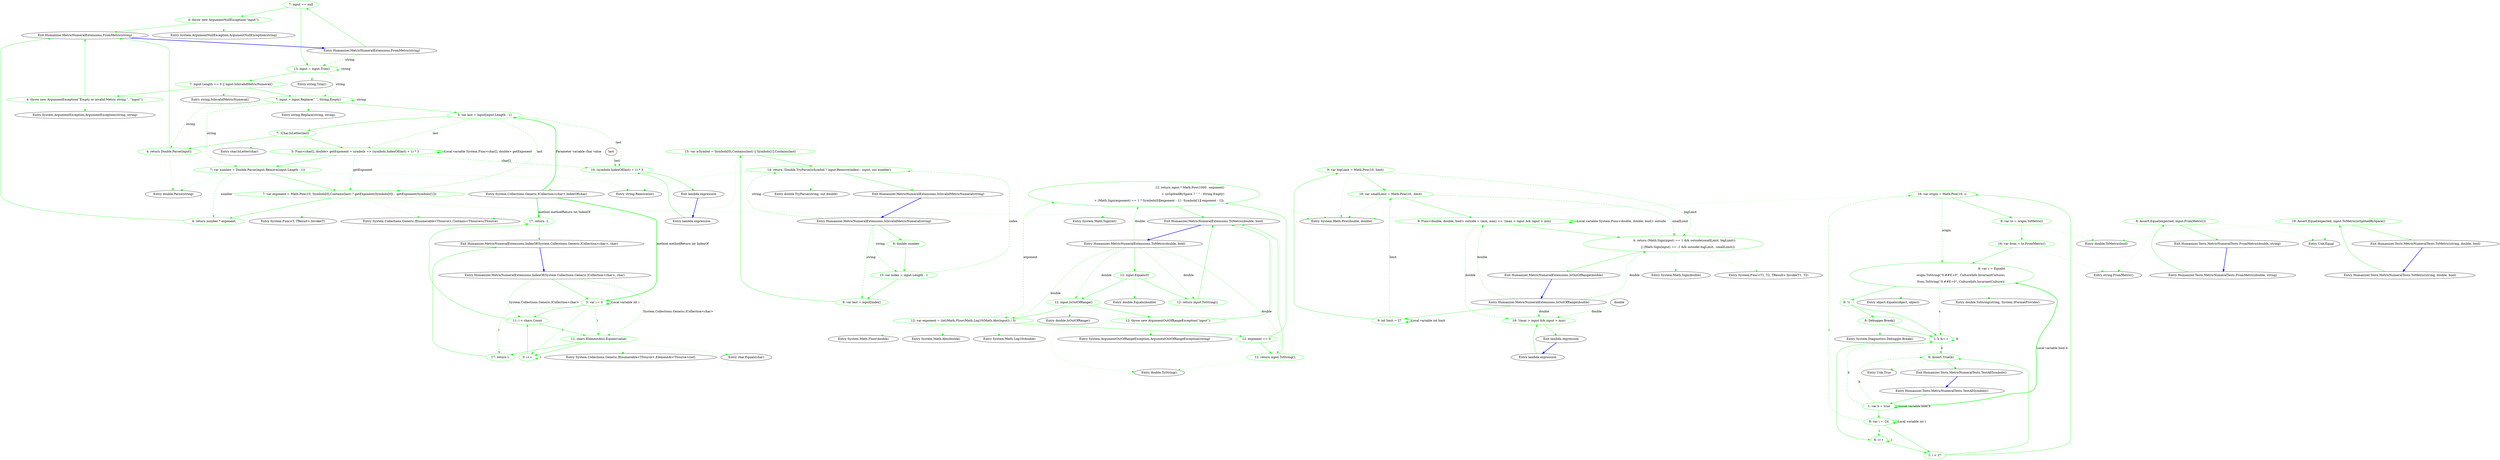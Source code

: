 digraph  {
d1 [cluster="Humanizer.MetricNumeralExtensions.FromMetric(string)", color=green, community=0, label="7: input == null", span="82-82"];
d0 [cluster="Humanizer.MetricNumeralExtensions.FromMetric(string)", label="Entry Humanizer.MetricNumeralExtensions.FromMetric(string)", span="80-80"];
d2 [cluster="Humanizer.MetricNumeralExtensions.FromMetric(string)", color=green, community=0, label="4: throw new ArgumentNullException(''input'');", span="82-82"];
d3 [cluster="Humanizer.MetricNumeralExtensions.FromMetric(string)", color=green, community=0, label="13: input = input.Trim()", span="83-83"];
d4 [cluster="Humanizer.MetricNumeralExtensions.FromMetric(string)", color=green, community=0, label="7: input.Length == 0 || input.IsInvalidMetricNumeral()", span="84-84"];
d16 [cluster="string.Trim()", label="Entry string.Trim()", span="0-0"];
d6 [cluster="Humanizer.MetricNumeralExtensions.FromMetric(string)", color=green, community=0, label="7: input = input.Replace('' '', String.Empty)", span="86-86"];
d14 [cluster="Humanizer.MetricNumeralExtensions.FromMetric(string)", label="Exit Humanizer.MetricNumeralExtensions.FromMetric(string)", span="80-80"];
d15 [cluster="System.ArgumentNullException.ArgumentNullException(string)", label="Entry System.ArgumentNullException.ArgumentNullException(string)", span="0-0"];
d5 [cluster="Humanizer.MetricNumeralExtensions.FromMetric(string)", color=green, community=0, label="4: throw new ArgumentException(''Empty or invalid Metric string.'', ''input'');", span="85-85"];
d17 [cluster="string.IsInvalidMetricNumeral()", label="Entry string.IsInvalidMetricNumeral()", span="146-146"];
d7 [cluster="Humanizer.MetricNumeralExtensions.FromMetric(string)", color=green, community=0, label="5: var last = input[input.Length - 1]", span="87-87"];
d19 [cluster="string.Replace(string, string)", label="Entry string.Replace(string, string)", span="0-0"];
d9 [cluster="Humanizer.MetricNumeralExtensions.FromMetric(string)", color=green, community=0, label="4: return Double.Parse(input);", span="88-88"];
d11 [cluster="Humanizer.MetricNumeralExtensions.FromMetric(string)", color=green, community=0, label="7: var number = Double.Parse(input.Remove(input.Length - 1))", span="90-90"];
d18 [cluster="System.ArgumentException.ArgumentException(string, string)", label="Entry System.ArgumentException.ArgumentException(string, string)", span="0-0"];
d29 [cluster="System.Collections.Generic.ICollection<char>.IndexOf(char)", label="Entry System.Collections.Generic.ICollection<char>.IndexOf(char)", span="164-164"];
d8 [cluster="Humanizer.MetricNumeralExtensions.FromMetric(string)", color=green, community=0, label="7: !Char.IsLetter(last)", span="88-88"];
d10 [cluster="Humanizer.MetricNumeralExtensions.FromMetric(string)", color=green, community=0, label="5: Func<char[], double> getExponent = symbols => (symbols.IndexOf(last) + 1) * 3", span="89-89"];
d27 [cluster="lambda expression", color=green, community=0, label="10: (symbols.IndexOf(last) + 1) * 3", span="89-89"];
d12 [cluster="Humanizer.MetricNumeralExtensions.FromMetric(string)", color=green, community=0, label="7: var exponent = Math.Pow(10, Symbols[0].Contains(last) ? getExponent(Symbols[0]) : -getExponent(Symbols[1]))", span="91-91"];
d21 [cluster="double.Parse(string)", label="Entry double.Parse(string)", span="0-0"];
d22 [cluster="string.Remove(int)", label="Entry string.Remove(int)", span="0-0"];
d13 [cluster="Humanizer.MetricNumeralExtensions.FromMetric(string)", color=green, community=0, label="4: return number * exponent;", span="92-92"];
d20 [cluster="char.IsLetter(char)", label="Entry char.IsLetter(char)", span="0-0"];
d78 [label=last, span=""];
d26 [cluster="lambda expression", label="Entry lambda expression", span="89-89"];
d28 [cluster="lambda expression", label="Exit lambda expression", span="89-89"];
d23 [cluster="System.Collections.Generic.IEnumerable<TSource>.Contains<TSource>(TSource)", label="Entry System.Collections.Generic.IEnumerable<TSource>.Contains<TSource>(TSource)", span="0-0"];
d24 [cluster="System.Func<T, TResult>.Invoke(T)", label="Entry System.Func<T, TResult>.Invoke(T)", span="0-0"];
d25 [cluster="System.Math.Pow(double, double)", label="Entry System.Math.Pow(double, double)", span="0-0"];
d31 [cluster="Humanizer.MetricNumeralExtensions.ToMetric(double, bool)", color=green, community=0, label="12: input.Equals(0)", span="112-112"];
d30 [cluster="Humanizer.MetricNumeralExtensions.ToMetric(double, bool)", label="Entry Humanizer.MetricNumeralExtensions.ToMetric(double, bool)", span="110-110"];
d32 [cluster="Humanizer.MetricNumeralExtensions.ToMetric(double, bool)", color=green, community=0, label="12: return input.ToString();", span="112-112"];
d33 [cluster="Humanizer.MetricNumeralExtensions.ToMetric(double, bool)", color=green, community=0, label="12: input.IsOutOfRange()", span="113-113"];
d40 [cluster="double.Equals(double)", label="Entry double.Equals(double)", span="0-0"];
d39 [cluster="Humanizer.MetricNumeralExtensions.ToMetric(double, bool)", label="Exit Humanizer.MetricNumeralExtensions.ToMetric(double, bool)", span="110-110"];
d41 [cluster="double.ToString()", label="Entry double.ToString()", span="0-0"];
d34 [cluster="Humanizer.MetricNumeralExtensions.ToMetric(double, bool)", color=green, community=0, label="12: throw new ArgumentOutOfRangeException(''input'');", span="113-113"];
d35 [cluster="Humanizer.MetricNumeralExtensions.ToMetric(double, bool)", color=green, community=0, label="12: var exponent = (int)Math.Floor(Math.Log10(Math.Abs(input)) / 3)", span="114-114"];
d42 [cluster="double.IsOutOfRange()", label="Entry double.IsOutOfRange()", span="126-126"];
d36 [cluster="Humanizer.MetricNumeralExtensions.ToMetric(double, bool)", color=green, community=0, label="12: exponent == 0", span="115-115"];
d44 [cluster="System.Math.Abs(double)", label="Entry System.Math.Abs(double)", span="0-0"];
d45 [cluster="System.Math.Log10(double)", label="Entry System.Math.Log10(double)", span="0-0"];
d46 [cluster="System.Math.Floor(double)", label="Entry System.Math.Floor(double)", span="0-0"];
d38 [cluster="Humanizer.MetricNumeralExtensions.ToMetric(double, bool)", color=green, community=0, label="12: return input * Math.Pow(1000, -exponent)\r\n                                + (isSplitedBySpace ? '' '' : String.Empty)\r\n                                + (Math.Sign(exponent) == 1 ? Symbols[0][exponent - 1] : Symbols[1][-exponent - 1]);", span="116-118"];
d37 [cluster="Humanizer.MetricNumeralExtensions.ToMetric(double, bool)", color=green, community=0, label="12: return input.ToString();", span="115-115"];
d47 [cluster="System.Math.Sign(int)", label="Entry System.Math.Sign(int)", span="0-0"];
d43 [cluster="System.ArgumentOutOfRangeException.ArgumentOutOfRangeException(string)", label="Entry System.ArgumentOutOfRangeException.ArgumentOutOfRangeException(string)", span="0-0"];
d49 [cluster="Humanizer.MetricNumeralExtensions.IsOutOfRange(double)", color=green, community=0, label="9: int limit = 27", span="128-128"];
d48 [cluster="Humanizer.MetricNumeralExtensions.IsOutOfRange(double)", label="Entry Humanizer.MetricNumeralExtensions.IsOutOfRange(double)", span="126-126"];
d50 [cluster="Humanizer.MetricNumeralExtensions.IsOutOfRange(double)", color=green, community=0, label="9: var bigLimit = Math.Pow(10, limit)", span="129-129"];
d51 [cluster="Humanizer.MetricNumeralExtensions.IsOutOfRange(double)", color=green, community=0, label="18: var smallLimit = Math.Pow(10, -limit)", span="130-130"];
d52 [cluster="Humanizer.MetricNumeralExtensions.IsOutOfRange(double)", color=green, community=0, label="9: Func<double, double, bool> outside = (min, max) => !(max > input && input > min)", span="131-131"];
d53 [cluster="Humanizer.MetricNumeralExtensions.IsOutOfRange(double)", color=green, community=0, label="4: return (Math.Sign(input) == 1 && outside(smallLimit, bigLimit))\r\n                               || (Math.Sign(input) == -1 && outside(-bigLimit, -smallLimit));", span="132-133"];
d58 [cluster="lambda expression", color=green, community=0, label="18: !(max > input && input > min)", span="131-131"];
d79 [label=double, span=""];
d57 [cluster="lambda expression", label="Entry lambda expression", span="131-131"];
d59 [cluster="lambda expression", label="Exit lambda expression", span="131-131"];
d54 [cluster="Humanizer.MetricNumeralExtensions.IsOutOfRange(double)", label="Exit Humanizer.MetricNumeralExtensions.IsOutOfRange(double)", span="126-126"];
d55 [cluster="System.Math.Sign(double)", label="Entry System.Math.Sign(double)", span="0-0"];
d56 [cluster="System.Func<T1, T2, TResult>.Invoke(T1, T2)", label="Entry System.Func<T1, T2, TResult>.Invoke(T1, T2)", span="0-0"];
d61 [cluster="Humanizer.MetricNumeralExtensions.IsInvalidMetricNumeral(string)", color=green, community=0, label="6: double number", span="148-148"];
d60 [cluster="Humanizer.MetricNumeralExtensions.IsInvalidMetricNumeral(string)", label="Entry Humanizer.MetricNumeralExtensions.IsInvalidMetricNumeral(string)", span="146-146"];
d62 [cluster="Humanizer.MetricNumeralExtensions.IsInvalidMetricNumeral(string)", color=green, community=0, label="15: var index = input.Length - 1", span="149-149"];
d63 [cluster="Humanizer.MetricNumeralExtensions.IsInvalidMetricNumeral(string)", color=green, community=0, label="6: var last = input[index]", span="150-150"];
d65 [cluster="Humanizer.MetricNumeralExtensions.IsInvalidMetricNumeral(string)", color=green, community=0, label="14: return !Double.TryParse(isSymbol ? input.Remove(index) : input, out number);", span="152-152"];
d64 [cluster="Humanizer.MetricNumeralExtensions.IsInvalidMetricNumeral(string)", color=green, community=0, label="15: var isSymbol = Symbols[0].Contains(last) || Symbols[1].Contains(last)", span="151-151"];
d66 [cluster="Humanizer.MetricNumeralExtensions.IsInvalidMetricNumeral(string)", label="Exit Humanizer.MetricNumeralExtensions.IsInvalidMetricNumeral(string)", span="146-146"];
d67 [cluster="double.TryParse(string, out double)", label="Entry double.TryParse(string, out double)", span="0-0"];
d69 [cluster="Humanizer.MetricNumeralExtensions.IndexOf(System.Collections.Generic.ICollection<char>, char)", color=green, community=0, label="3: var i = 0", span="166-166"];
d68 [cluster="Humanizer.MetricNumeralExtensions.IndexOf(System.Collections.Generic.ICollection<char>, char)", label="Entry Humanizer.MetricNumeralExtensions.IndexOf(System.Collections.Generic.ICollection<char>, char)", span="164-164"];
d70 [cluster="Humanizer.MetricNumeralExtensions.IndexOf(System.Collections.Generic.ICollection<char>, char)", color=green, community=0, label="11: i < chars.Count", span="166-166"];
d71 [cluster="Humanizer.MetricNumeralExtensions.IndexOf(System.Collections.Generic.ICollection<char>, char)", color=green, community=0, label="11: chars.ElementAt(i).Equals(value)", span="167-167"];
d72 [cluster="Humanizer.MetricNumeralExtensions.IndexOf(System.Collections.Generic.ICollection<char>, char)", color=green, community=0, label="17: return i;", span="168-168"];
d73 [cluster="Humanizer.MetricNumeralExtensions.IndexOf(System.Collections.Generic.ICollection<char>, char)", color=green, community=0, label="3: i++", span="166-166"];
d74 [cluster="Humanizer.MetricNumeralExtensions.IndexOf(System.Collections.Generic.ICollection<char>, char)", color=green, community=0, label="17: return -1;", span="169-169"];
d76 [cluster="System.Collections.Generic.IEnumerable<TSource>.ElementAt<TSource>(int)", label="Entry System.Collections.Generic.IEnumerable<TSource>.ElementAt<TSource>(int)", span="0-0"];
d77 [cluster="char.Equals(char)", label="Entry char.Equals(char)", span="0-0"];
d75 [cluster="Humanizer.MetricNumeralExtensions.IndexOf(System.Collections.Generic.ICollection<char>, char)", label="Exit Humanizer.MetricNumeralExtensions.IndexOf(System.Collections.Generic.ICollection<char>, char)", span="164-164"];
m0_26 [cluster="System.Diagnostics.Debugger.Break()", file="MetricNumeralTests.cs", label="Entry System.Diagnostics.Debugger.Break()", span="0-0"];
m0_0 [cluster="Humanizer.Tests.MetricNumeralTests.ToMetric(string, double, bool)", file="MetricNumeralTests.cs", label="Entry Humanizer.Tests.MetricNumeralTests.ToMetric(string, double, bool)", span="16-16"];
m0_1 [cluster="Humanizer.Tests.MetricNumeralTests.ToMetric(string, double, bool)", color=green, community=0, file="MetricNumeralTests.cs", label="19: Assert.Equal(expected, input.ToMetric(isSplitedBySpace))", span="18-18"];
m0_2 [cluster="Humanizer.Tests.MetricNumeralTests.ToMetric(string, double, bool)", file="MetricNumeralTests.cs", label="Exit Humanizer.Tests.MetricNumeralTests.ToMetric(string, double, bool)", span="16-16"];
m0_24 [cluster="double.ToString(string, System.IFormatProvider)", file="MetricNumeralTests.cs", label="Entry double.ToString(string, System.IFormatProvider)", span="0-0"];
m0_8 [cluster="string.FromMetric()", file="MetricNumeralTests.cs", label="Entry string.FromMetric()", span="80-80"];
m0_27 [cluster="Unk.True", file="MetricNumeralTests.cs", label="Entry Unk.True", span=""];
m0_9 [cluster="Humanizer.Tests.MetricNumeralTests.TestAllSymbols()", file="MetricNumeralTests.cs", label="Entry Humanizer.Tests.MetricNumeralTests.TestAllSymbols()", span="33-33"];
m0_10 [cluster="Humanizer.Tests.MetricNumeralTests.TestAllSymbols()", color=green, community=0, file="MetricNumeralTests.cs", label="1: var b = true", span="35-35"];
m0_11 [cluster="Humanizer.Tests.MetricNumeralTests.TestAllSymbols()", color=green, community=0, file="MetricNumeralTests.cs", label="8: var i = -24", span="36-36"];
m0_19 [cluster="Humanizer.Tests.MetricNumeralTests.TestAllSymbols()", color=green, community=0, file="MetricNumeralTests.cs", label="1: b &= c", span="48-48"];
m0_21 [cluster="Humanizer.Tests.MetricNumeralTests.TestAllSymbols()", color=green, community=0, file="MetricNumeralTests.cs", label="8: Assert.True(b)", span="50-50"];
m0_16 [cluster="Humanizer.Tests.MetricNumeralTests.TestAllSymbols()", color=green, community=0, file="MetricNumeralTests.cs", label="8: var c = Equals(\r\n                                        origin.ToString(''0.##E+0'', CultureInfo.InvariantCulture),\r\n                                        from.ToString(''0.##E+0'', CultureInfo.InvariantCulture))", span="42-44"];
m0_12 [cluster="Humanizer.Tests.MetricNumeralTests.TestAllSymbols()", color=green, community=0, file="MetricNumeralTests.cs", label="1: i < 27", span="36-36"];
m0_13 [cluster="Humanizer.Tests.MetricNumeralTests.TestAllSymbols()", color=green, community=0, file="MetricNumeralTests.cs", label="16: var origin = Math.Pow(10, i)", span="38-38"];
m0_20 [cluster="Humanizer.Tests.MetricNumeralTests.TestAllSymbols()", color=green, community=0, file="MetricNumeralTests.cs", label="8: i++", span="36-36"];
m0_17 [cluster="Humanizer.Tests.MetricNumeralTests.TestAllSymbols()", color=green, community=0, file="MetricNumeralTests.cs", label="8: !c", span="45-45"];
m0_18 [cluster="Humanizer.Tests.MetricNumeralTests.TestAllSymbols()", color=green, community=0, file="MetricNumeralTests.cs", label="8: Debugger.Break()", span="46-46"];
m0_14 [cluster="Humanizer.Tests.MetricNumeralTests.TestAllSymbols()", color=green, community=0, file="MetricNumeralTests.cs", label="8: var to = origin.ToMetric()", span="39-39"];
m0_15 [cluster="Humanizer.Tests.MetricNumeralTests.TestAllSymbols()", color=green, community=0, file="MetricNumeralTests.cs", label="16: var from = to.FromMetric()", span="40-40"];
m0_22 [cluster="Humanizer.Tests.MetricNumeralTests.TestAllSymbols()", file="MetricNumeralTests.cs", label="Exit Humanizer.Tests.MetricNumeralTests.TestAllSymbols()", span="33-33"];
m0_25 [cluster="object.Equals(object, object)", file="MetricNumeralTests.cs", label="Entry object.Equals(object, object)", span="0-0"];
m0_4 [cluster="Unk.Equal", file="MetricNumeralTests.cs", label="Entry Unk.Equal", span=""];
m0_3 [cluster="double.ToMetric(bool)", file="MetricNumeralTests.cs", label="Entry double.ToMetric(bool)", span="110-110"];
m0_5 [cluster="Humanizer.Tests.MetricNumeralTests.FromMetric(double, string)", file="MetricNumeralTests.cs", label="Entry Humanizer.Tests.MetricNumeralTests.FromMetric(double, string)", span="27-27"];
m0_6 [cluster="Humanizer.Tests.MetricNumeralTests.FromMetric(double, string)", color=green, community=0, file="MetricNumeralTests.cs", label="8: Assert.Equal(expected, input.FromMetric())", span="29-29"];
m0_7 [cluster="Humanizer.Tests.MetricNumeralTests.FromMetric(double, string)", file="MetricNumeralTests.cs", label="Exit Humanizer.Tests.MetricNumeralTests.FromMetric(double, string)", span="27-27"];
d1 -> d2  [color=green, key=0, style=solid];
d1 -> d3  [color=green, key=0, style=solid];
d0 -> d1  [color=green, key=0, style=solid];
d0 -> d3  [color=green, key=1, label=string, style=dashed];
d2 -> d14  [color=green, key=0, style=solid];
d2 -> d15  [color=green, key=2, style=dotted];
d3 -> d3  [color=green, key=1, label=string, style=dashed];
d3 -> d4  [color=green, key=0, style=solid];
d3 -> d16  [color=green, key=2, style=dotted];
d3 -> d6  [color=green, key=1, label=string, style=dashed];
d4 -> d5  [color=green, key=0, style=solid];
d4 -> d6  [color=green, key=0, style=solid];
d4 -> d17  [color=green, key=2, style=dotted];
d6 -> d6  [color=green, key=1, label=string, style=dashed];
d6 -> d7  [color=green, key=0, style=solid];
d6 -> d19  [color=green, key=2, style=dotted];
d6 -> d9  [color=green, key=1, label=string, style=dashed];
d6 -> d11  [color=green, key=1, label=string, style=dashed];
d14 -> d0  [color=blue, key=0, style=bold];
d5 -> d14  [color=green, key=0, style=solid];
d5 -> d18  [color=green, key=2, style=dotted];
d7 -> d8  [color=green, key=0, style=solid];
d7 -> d10  [color=green, key=1, label=last, style=dashed];
d7 -> d27  [color=green, key=1, label=last, style=dashed];
d7 -> d12  [color=green, key=1, label=last, style=dashed];
d9 -> d14  [color=green, key=0, style=solid];
d9 -> d21  [color=green, key=2, style=dotted];
d11 -> d12  [color=green, key=0, style=solid];
d11 -> d22  [color=green, key=2, style=dotted];
d11 -> d21  [color=green, key=2, style=dotted];
d11 -> d13  [color=green, key=1, label=number, style=dashed];
d29 -> d7  [color=green, key=3, label="Parameter variable char value", style=bold];
d29 -> d69  [color=green, key=3, label="method methodReturn int IndexOf", style=bold];
d29 -> d74  [color=green, key=3, label="method methodReturn int IndexOf", style=bold];
d8 -> d9  [color=green, key=0, style=solid];
d8 -> d10  [color=green, key=0, style=solid];
d8 -> d20  [color=green, key=2, style=dotted];
d10 -> d11  [color=green, key=0, style=solid];
d10 -> d10  [color=green, key=3, label="Local variable System.Func<char[], double> getExponent", style=bold];
d10 -> d27  [color=green, key=1, label="char[]", style=dashed];
d10 -> d12  [color=green, key=1, label=getExponent, style=dashed];
d27 -> d28  [color=green, key=0, style=solid];
d27 -> d29  [color=green, key=2, style=dotted];
d12 -> d13  [color=green, key=0, style=solid];
d12 -> d23  [color=green, key=2, style=dotted];
d12 -> d24  [color=green, key=2, style=dotted];
d12 -> d25  [color=green, key=2, style=dotted];
d13 -> d14  [color=green, key=0, style=solid];
d78 -> d27  [color=green, key=1, label=last, style=dashed];
d26 -> d27  [color=green, key=0, style=solid];
d28 -> d26  [color=blue, key=0, style=bold];
d31 -> d32  [color=green, key=0, style=solid];
d31 -> d33  [color=green, key=0, style=solid];
d31 -> d40  [color=green, key=2, style=dotted];
d30 -> d31  [color=green, key=0, style=solid];
d30 -> d32  [color=green, key=1, label=double, style=dashed];
d30 -> d33  [color=green, key=1, label=double, style=dashed];
d30 -> d35  [color=green, key=1, label=double, style=dashed];
d30 -> d37  [color=green, key=1, label=double, style=dashed];
d30 -> d38  [color=green, key=1, label=double, style=dashed];
d32 -> d39  [color=green, key=0, style=solid];
d32 -> d41  [color=green, key=2, style=dotted];
d33 -> d34  [color=green, key=0, style=solid];
d33 -> d35  [color=green, key=0, style=solid];
d33 -> d42  [color=green, key=2, style=dotted];
d39 -> d30  [color=blue, key=0, style=bold];
d34 -> d39  [color=green, key=0, style=solid];
d34 -> d43  [color=green, key=2, style=dotted];
d35 -> d36  [color=green, key=0, style=solid];
d35 -> d44  [color=green, key=2, style=dotted];
d35 -> d45  [color=green, key=2, style=dotted];
d35 -> d46  [color=green, key=2, style=dotted];
d35 -> d38  [color=green, key=1, label=exponent, style=dashed];
d36 -> d37  [color=green, key=0, style=solid];
d36 -> d38  [color=green, key=0, style=solid];
d38 -> d39  [color=green, key=0, style=solid];
d38 -> d25  [color=green, key=2, style=dotted];
d38 -> d47  [color=green, key=2, style=dotted];
d37 -> d39  [color=green, key=0, style=solid];
d37 -> d41  [color=green, key=2, style=dotted];
d49 -> d49  [color=green, key=3, label="Local variable int limit", style=bold];
d49 -> d50  [color=green, key=0, style=solid];
d49 -> d51  [color=green, key=1, label=limit, style=dashed];
d48 -> d49  [color=green, key=0, style=solid];
d48 -> d52  [color=green, key=1, label=double, style=dashed];
d48 -> d58  [color=green, key=1, label=double, style=dashed];
d48 -> d53  [color=green, key=1, label=double, style=dashed];
d50 -> d53  [color=green, key=1, label=bigLimit, style=dashed];
d50 -> d51  [color=green, key=0, style=solid];
d50 -> d25  [color=green, key=2, style=dotted];
d51 -> d52  [color=green, key=0, style=solid];
d51 -> d53  [color=green, key=1, label=smallLimit, style=dashed];
d51 -> d25  [color=green, key=2, style=dotted];
d52 -> d52  [color=green, key=3, label="Local variable System.Func<double, double, bool> outside", style=bold];
d52 -> d53  [color=green, key=0, style=solid];
d52 -> d58  [color=green, key=1, label=double, style=dashed];
d53 -> d54  [color=green, key=0, style=solid];
d53 -> d55  [color=green, key=2, style=dotted];
d53 -> d56  [color=green, key=2, style=dotted];
d58 -> d59  [color=green, key=0, style=solid];
d79 -> d58  [color=green, key=1, label=double, style=dashed];
d57 -> d58  [color=green, key=0, style=solid];
d59 -> d57  [color=blue, key=0, style=bold];
d54 -> d48  [color=blue, key=0, style=bold];
d61 -> d62  [color=green, key=0, style=solid];
d60 -> d61  [color=green, key=0, style=solid];
d60 -> d62  [color=green, key=1, label=string, style=dashed];
d60 -> d63  [color=green, key=1, label=string, style=dashed];
d60 -> d65  [color=green, key=1, label=string, style=dashed];
d62 -> d63  [color=green, key=0, style=solid];
d62 -> d65  [color=green, key=1, label=index, style=dashed];
d63 -> d64  [color=green, key=0, style=solid];
d65 -> d66  [color=green, key=0, style=solid];
d65 -> d22  [color=green, key=2, style=dotted];
d65 -> d67  [color=green, key=2, style=dotted];
d64 -> d65  [color=green, key=0, style=solid];
d64 -> d23  [color=green, key=2, style=dotted];
d66 -> d60  [color=blue, key=0, style=bold];
d69 -> d69  [color=green, key=3, label="Local variable int i", style=bold];
d69 -> d70  [color=green, key=0, style=solid];
d69 -> d71  [color=green, key=1, label=i, style=dashed];
d69 -> d72  [color=green, key=1, label=i, style=dashed];
d69 -> d73  [color=green, key=1, label=i, style=dashed];
d68 -> d69  [color=green, key=0, style=solid];
d68 -> d70  [color=green, key=1, label="System.Collections.Generic.ICollection<char>", style=dashed];
d68 -> d71  [color=green, key=1, label="System.Collections.Generic.ICollection<char>", style=dashed];
d70 -> d71  [color=green, key=0, style=solid];
d70 -> d74  [color=green, key=0, style=solid];
d71 -> d72  [color=green, key=0, style=solid];
d71 -> d73  [color=green, key=0, style=solid];
d71 -> d76  [color=green, key=2, style=dotted];
d71 -> d77  [color=green, key=2, style=dotted];
d72 -> d75  [color=green, key=0, style=solid];
d73 -> d70  [color=green, key=0, style=solid];
d73 -> d73  [color=green, key=1, label=i, style=dashed];
d74 -> d75  [color=green, key=0, style=solid];
d75 -> d68  [color=blue, key=0, style=bold];
m0_0 -> m0_1  [color=green, key=0, style=solid];
m0_1 -> m0_2  [color=green, key=0, style=solid];
m0_1 -> m0_3  [color=green, key=2, style=dotted];
m0_1 -> m0_4  [color=green, key=2, style=dotted];
m0_2 -> m0_0  [color=blue, key=0, style=bold];
m0_9 -> m0_10  [color=green, key=0, style=solid];
m0_10 -> m0_10  [color=green, key=3, label="Local variable bool b", style=bold];
m0_10 -> m0_11  [color=green, key=0, style=solid];
m0_10 -> m0_19  [color=green, key=1, label=b, style=dashed];
m0_10 -> m0_21  [color=green, key=1, label=b, style=dashed];
m0_10 -> m0_16  [color=green, key=3, label="Local variable bool b", style=bold];
m0_11 -> m0_11  [color=green, key=3, label="Local variable int i", style=bold];
m0_11 -> m0_12  [color=green, key=0, style=solid];
m0_11 -> m0_13  [color=green, key=1, label=i, style=dashed];
m0_11 -> m0_20  [color=green, key=1, label=i, style=dashed];
m0_19 -> m0_19  [color=green, key=1, label=b, style=dashed];
m0_19 -> m0_20  [color=green, key=0, style=solid];
m0_19 -> m0_21  [color=green, key=1, label=b, style=dashed];
m0_21 -> m0_22  [color=green, key=0, style=solid];
m0_21 -> m0_27  [color=green, key=2, style=dotted];
m0_16 -> m0_19  [color=green, key=1, label=c, style=dashed];
m0_16 -> m0_17  [color=green, key=0, style=solid];
m0_16 -> m0_24  [color=green, key=2, style=dotted];
m0_16 -> m0_25  [color=green, key=2, style=dotted];
m0_12 -> m0_21  [color=green, key=0, style=solid];
m0_12 -> m0_13  [color=green, key=0, style=solid];
m0_13 -> m0_14  [color=green, key=0, style=solid];
m0_13 -> d25  [color=green, key=2, style=dotted];
m0_13 -> m0_16  [color=green, key=1, label=origin, style=dashed];
m0_20 -> m0_12  [color=green, key=0, style=solid];
m0_20 -> m0_20  [color=green, key=1, label=i, style=dashed];
m0_17 -> m0_19  [color=green, key=0, style=solid];
m0_17 -> m0_18  [color=green, key=0, style=solid];
m0_18 -> m0_19  [color=green, key=0, style=solid];
m0_18 -> m0_26  [color=green, key=2, style=dotted];
m0_14 -> m0_15  [color=green, key=0, style=solid];
m0_14 -> m0_3  [color=green, key=2, style=dotted];
m0_15 -> m0_16  [color=green, key=0, style=solid];
m0_15 -> m0_8  [color=green, key=2, style=dotted];
m0_22 -> m0_9  [color=blue, key=0, style=bold];
m0_5 -> m0_6  [color=green, key=0, style=solid];
m0_6 -> m0_7  [color=green, key=0, style=solid];
m0_6 -> m0_8  [color=green, key=2, style=dotted];
m0_6 -> m0_4  [color=green, key=2, style=dotted];
m0_7 -> m0_5  [color=blue, key=0, style=bold];
}
